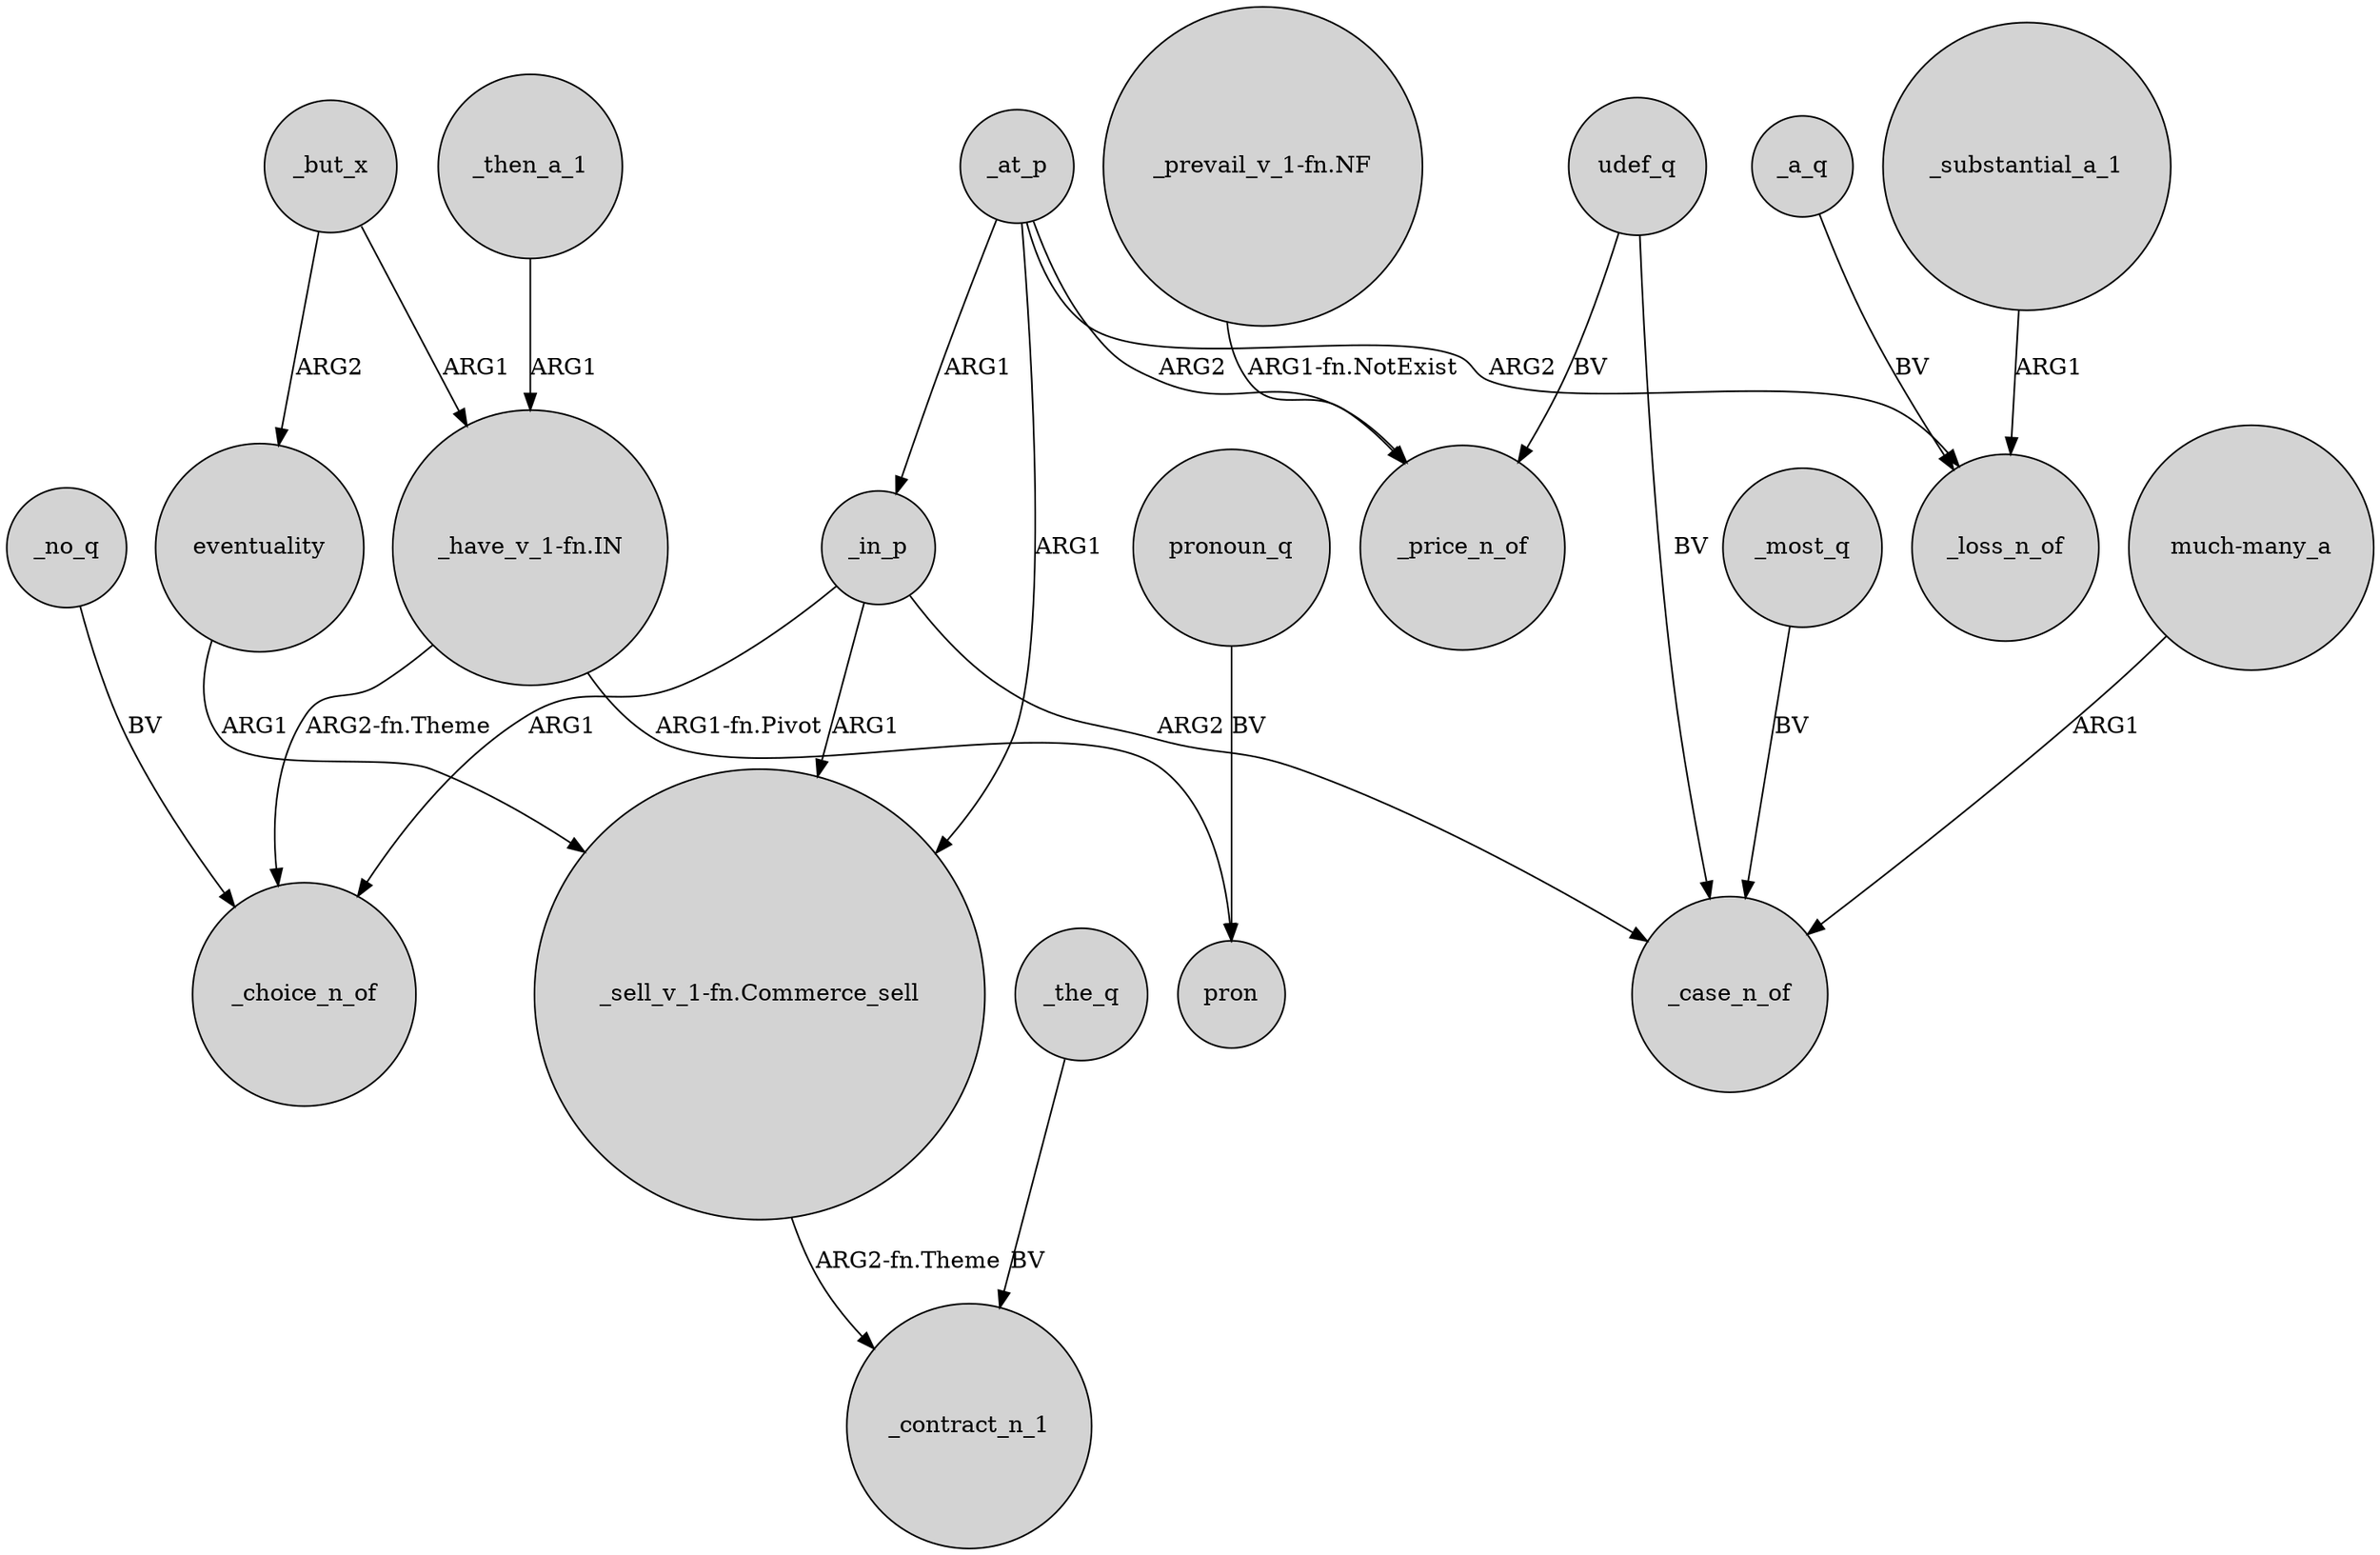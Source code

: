digraph {
	node [shape=circle style=filled]
	"_have_v_1-fn.IN" -> _choice_n_of [label="ARG2-fn.Theme"]
	eventuality -> "_sell_v_1-fn.Commerce_sell" [label=ARG1]
	udef_q -> _price_n_of [label=BV]
	_a_q -> _loss_n_of [label=BV]
	_but_x -> "_have_v_1-fn.IN" [label=ARG1]
	_substantial_a_1 -> _loss_n_of [label=ARG1]
	_but_x -> eventuality [label=ARG2]
	_most_q -> _case_n_of [label=BV]
	"_have_v_1-fn.IN" -> pron [label="ARG1-fn.Pivot"]
	_then_a_1 -> "_have_v_1-fn.IN" [label=ARG1]
	pronoun_q -> pron [label=BV]
	_the_q -> _contract_n_1 [label=BV]
	_at_p -> _in_p [label=ARG1]
	_at_p -> _loss_n_of [label=ARG2]
	_in_p -> "_sell_v_1-fn.Commerce_sell" [label=ARG1]
	_no_q -> _choice_n_of [label=BV]
	"much-many_a" -> _case_n_of [label=ARG1]
	"_prevail_v_1-fn.NF" -> _price_n_of [label="ARG1-fn.NotExist"]
	_in_p -> _case_n_of [label=ARG2]
	udef_q -> _case_n_of [label=BV]
	"_sell_v_1-fn.Commerce_sell" -> _contract_n_1 [label="ARG2-fn.Theme"]
	_in_p -> _choice_n_of [label=ARG1]
	_at_p -> _price_n_of [label=ARG2]
	_at_p -> "_sell_v_1-fn.Commerce_sell" [label=ARG1]
}
